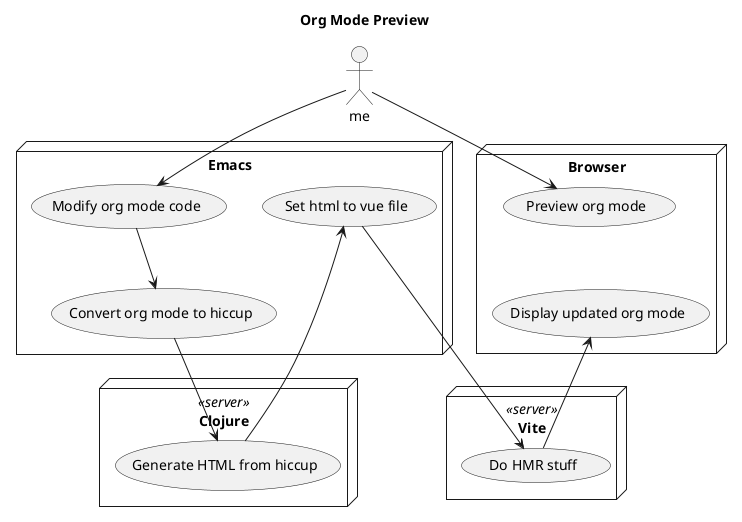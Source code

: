 @startuml
title Org Mode Preview

actor me

node Emacs {
    usecase "Modify org mode code" as modify
    usecase "Convert org mode to hiccup" as hiccup
    usecase "Set html to vue file" as vue
}

node Vite <<server>> {
    usecase "Do HMR stuff" as hmr
}

node Clojure <<server>> {
    usecase "Generate HTML from hiccup" as generate

}

node Browser {
    usecase "Preview org mode" as preview
    usecase "Display updated org mode" as display
}

me --> modify
me --> preview
modify --> hiccup
hiccup --> generate
generate -up-> vue
vue --> hmr
hmr -up-> display

' Stuff for display
preview -[hidden]-> display

@enduml

